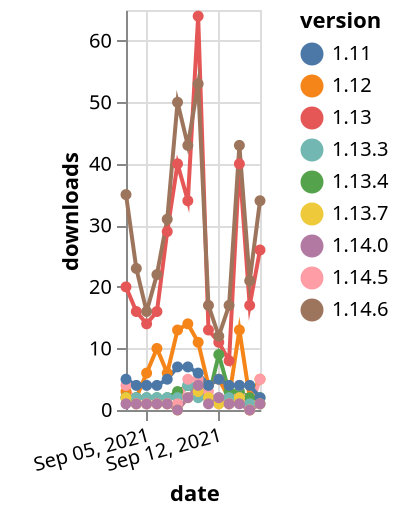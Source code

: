 {"$schema": "https://vega.github.io/schema/vega-lite/v5.json", "description": "A simple bar chart with embedded data.", "data": {"values": [{"date": "2021-09-03", "total": 15375, "delta": 3, "version": "1.12"}, {"date": "2021-09-04", "total": 15377, "delta": 2, "version": "1.12"}, {"date": "2021-09-05", "total": 15383, "delta": 6, "version": "1.12"}, {"date": "2021-09-06", "total": 15393, "delta": 10, "version": "1.12"}, {"date": "2021-09-07", "total": 15399, "delta": 6, "version": "1.12"}, {"date": "2021-09-08", "total": 15412, "delta": 13, "version": "1.12"}, {"date": "2021-09-09", "total": 15426, "delta": 14, "version": "1.12"}, {"date": "2021-09-10", "total": 15437, "delta": 11, "version": "1.12"}, {"date": "2021-09-11", "total": 15441, "delta": 4, "version": "1.12"}, {"date": "2021-09-12", "total": 15446, "delta": 5, "version": "1.12"}, {"date": "2021-09-13", "total": 15448, "delta": 2, "version": "1.12"}, {"date": "2021-09-14", "total": 15461, "delta": 13, "version": "1.12"}, {"date": "2021-09-15", "total": 15463, "delta": 2, "version": "1.12"}, {"date": "2021-09-16", "total": 15468, "delta": 5, "version": "1.12"}, {"date": "2021-09-03", "total": 6189, "delta": 2, "version": "1.13.4"}, {"date": "2021-09-04", "total": 6191, "delta": 2, "version": "1.13.4"}, {"date": "2021-09-05", "total": 6193, "delta": 2, "version": "1.13.4"}, {"date": "2021-09-06", "total": 6195, "delta": 2, "version": "1.13.4"}, {"date": "2021-09-07", "total": 6197, "delta": 2, "version": "1.13.4"}, {"date": "2021-09-08", "total": 6200, "delta": 3, "version": "1.13.4"}, {"date": "2021-09-09", "total": 6204, "delta": 4, "version": "1.13.4"}, {"date": "2021-09-10", "total": 6208, "delta": 4, "version": "1.13.4"}, {"date": "2021-09-11", "total": 6210, "delta": 2, "version": "1.13.4"}, {"date": "2021-09-12", "total": 6219, "delta": 9, "version": "1.13.4"}, {"date": "2021-09-13", "total": 6222, "delta": 3, "version": "1.13.4"}, {"date": "2021-09-14", "total": 6225, "delta": 3, "version": "1.13.4"}, {"date": "2021-09-15", "total": 6227, "delta": 2, "version": "1.13.4"}, {"date": "2021-09-16", "total": 6229, "delta": 2, "version": "1.13.4"}, {"date": "2021-09-03", "total": 3854, "delta": 2, "version": "1.13.3"}, {"date": "2021-09-04", "total": 3856, "delta": 2, "version": "1.13.3"}, {"date": "2021-09-05", "total": 3858, "delta": 2, "version": "1.13.3"}, {"date": "2021-09-06", "total": 3860, "delta": 2, "version": "1.13.3"}, {"date": "2021-09-07", "total": 3862, "delta": 2, "version": "1.13.3"}, {"date": "2021-09-08", "total": 3864, "delta": 2, "version": "1.13.3"}, {"date": "2021-09-09", "total": 3868, "delta": 4, "version": "1.13.3"}, {"date": "2021-09-10", "total": 3870, "delta": 2, "version": "1.13.3"}, {"date": "2021-09-11", "total": 3872, "delta": 2, "version": "1.13.3"}, {"date": "2021-09-12", "total": 3874, "delta": 2, "version": "1.13.3"}, {"date": "2021-09-13", "total": 3876, "delta": 2, "version": "1.13.3"}, {"date": "2021-09-14", "total": 3878, "delta": 2, "version": "1.13.3"}, {"date": "2021-09-15", "total": 3879, "delta": 1, "version": "1.13.3"}, {"date": "2021-09-16", "total": 3880, "delta": 1, "version": "1.13.3"}, {"date": "2021-09-03", "total": 4607, "delta": 4, "version": "1.14.5"}, {"date": "2021-09-04", "total": 4608, "delta": 1, "version": "1.14.5"}, {"date": "2021-09-05", "total": 4609, "delta": 1, "version": "1.14.5"}, {"date": "2021-09-06", "total": 4610, "delta": 1, "version": "1.14.5"}, {"date": "2021-09-07", "total": 4611, "delta": 1, "version": "1.14.5"}, {"date": "2021-09-08", "total": 4612, "delta": 1, "version": "1.14.5"}, {"date": "2021-09-09", "total": 4617, "delta": 5, "version": "1.14.5"}, {"date": "2021-09-10", "total": 4622, "delta": 5, "version": "1.14.5"}, {"date": "2021-09-11", "total": 4625, "delta": 3, "version": "1.14.5"}, {"date": "2021-09-12", "total": 4626, "delta": 1, "version": "1.14.5"}, {"date": "2021-09-13", "total": 4627, "delta": 1, "version": "1.14.5"}, {"date": "2021-09-14", "total": 4631, "delta": 4, "version": "1.14.5"}, {"date": "2021-09-15", "total": 4631, "delta": 0, "version": "1.14.5"}, {"date": "2021-09-16", "total": 4636, "delta": 5, "version": "1.14.5"}, {"date": "2021-09-03", "total": 6715, "delta": 5, "version": "1.11"}, {"date": "2021-09-04", "total": 6719, "delta": 4, "version": "1.11"}, {"date": "2021-09-05", "total": 6723, "delta": 4, "version": "1.11"}, {"date": "2021-09-06", "total": 6727, "delta": 4, "version": "1.11"}, {"date": "2021-09-07", "total": 6732, "delta": 5, "version": "1.11"}, {"date": "2021-09-08", "total": 6739, "delta": 7, "version": "1.11"}, {"date": "2021-09-09", "total": 6746, "delta": 7, "version": "1.11"}, {"date": "2021-09-10", "total": 6752, "delta": 6, "version": "1.11"}, {"date": "2021-09-11", "total": 6756, "delta": 4, "version": "1.11"}, {"date": "2021-09-12", "total": 6761, "delta": 5, "version": "1.11"}, {"date": "2021-09-13", "total": 6765, "delta": 4, "version": "1.11"}, {"date": "2021-09-14", "total": 6769, "delta": 4, "version": "1.11"}, {"date": "2021-09-15", "total": 6773, "delta": 4, "version": "1.11"}, {"date": "2021-09-16", "total": 6775, "delta": 2, "version": "1.11"}, {"date": "2021-09-03", "total": 2079, "delta": 2, "version": "1.13.7"}, {"date": "2021-09-04", "total": 2080, "delta": 1, "version": "1.13.7"}, {"date": "2021-09-05", "total": 2081, "delta": 1, "version": "1.13.7"}, {"date": "2021-09-06", "total": 2082, "delta": 1, "version": "1.13.7"}, {"date": "2021-09-07", "total": 2083, "delta": 1, "version": "1.13.7"}, {"date": "2021-09-08", "total": 2083, "delta": 0, "version": "1.13.7"}, {"date": "2021-09-09", "total": 2085, "delta": 2, "version": "1.13.7"}, {"date": "2021-09-10", "total": 2088, "delta": 3, "version": "1.13.7"}, {"date": "2021-09-11", "total": 2090, "delta": 2, "version": "1.13.7"}, {"date": "2021-09-12", "total": 2091, "delta": 1, "version": "1.13.7"}, {"date": "2021-09-13", "total": 2092, "delta": 1, "version": "1.13.7"}, {"date": "2021-09-14", "total": 2094, "delta": 2, "version": "1.13.7"}, {"date": "2021-09-15", "total": 2094, "delta": 0, "version": "1.13.7"}, {"date": "2021-09-16", "total": 2095, "delta": 1, "version": "1.13.7"}, {"date": "2021-09-03", "total": 20729, "delta": 20, "version": "1.13"}, {"date": "2021-09-04", "total": 20745, "delta": 16, "version": "1.13"}, {"date": "2021-09-05", "total": 20759, "delta": 14, "version": "1.13"}, {"date": "2021-09-06", "total": 20775, "delta": 16, "version": "1.13"}, {"date": "2021-09-07", "total": 20804, "delta": 29, "version": "1.13"}, {"date": "2021-09-08", "total": 20844, "delta": 40, "version": "1.13"}, {"date": "2021-09-09", "total": 20878, "delta": 34, "version": "1.13"}, {"date": "2021-09-10", "total": 20942, "delta": 64, "version": "1.13"}, {"date": "2021-09-11", "total": 20955, "delta": 13, "version": "1.13"}, {"date": "2021-09-12", "total": 20966, "delta": 11, "version": "1.13"}, {"date": "2021-09-13", "total": 20974, "delta": 8, "version": "1.13"}, {"date": "2021-09-14", "total": 21014, "delta": 40, "version": "1.13"}, {"date": "2021-09-15", "total": 21031, "delta": 17, "version": "1.13"}, {"date": "2021-09-16", "total": 21057, "delta": 26, "version": "1.13"}, {"date": "2021-09-03", "total": 2745, "delta": 1, "version": "1.14.0"}, {"date": "2021-09-04", "total": 2746, "delta": 1, "version": "1.14.0"}, {"date": "2021-09-05", "total": 2747, "delta": 1, "version": "1.14.0"}, {"date": "2021-09-06", "total": 2748, "delta": 1, "version": "1.14.0"}, {"date": "2021-09-07", "total": 2749, "delta": 1, "version": "1.14.0"}, {"date": "2021-09-08", "total": 2749, "delta": 0, "version": "1.14.0"}, {"date": "2021-09-09", "total": 2751, "delta": 2, "version": "1.14.0"}, {"date": "2021-09-10", "total": 2755, "delta": 4, "version": "1.14.0"}, {"date": "2021-09-11", "total": 2756, "delta": 1, "version": "1.14.0"}, {"date": "2021-09-12", "total": 2758, "delta": 2, "version": "1.14.0"}, {"date": "2021-09-13", "total": 2759, "delta": 1, "version": "1.14.0"}, {"date": "2021-09-14", "total": 2760, "delta": 1, "version": "1.14.0"}, {"date": "2021-09-15", "total": 2760, "delta": 0, "version": "1.14.0"}, {"date": "2021-09-16", "total": 2761, "delta": 1, "version": "1.14.0"}, {"date": "2021-09-03", "total": 16824, "delta": 35, "version": "1.14.6"}, {"date": "2021-09-04", "total": 16847, "delta": 23, "version": "1.14.6"}, {"date": "2021-09-05", "total": 16863, "delta": 16, "version": "1.14.6"}, {"date": "2021-09-06", "total": 16885, "delta": 22, "version": "1.14.6"}, {"date": "2021-09-07", "total": 16916, "delta": 31, "version": "1.14.6"}, {"date": "2021-09-08", "total": 16966, "delta": 50, "version": "1.14.6"}, {"date": "2021-09-09", "total": 17009, "delta": 43, "version": "1.14.6"}, {"date": "2021-09-10", "total": 17062, "delta": 53, "version": "1.14.6"}, {"date": "2021-09-11", "total": 17079, "delta": 17, "version": "1.14.6"}, {"date": "2021-09-12", "total": 17091, "delta": 12, "version": "1.14.6"}, {"date": "2021-09-13", "total": 17108, "delta": 17, "version": "1.14.6"}, {"date": "2021-09-14", "total": 17151, "delta": 43, "version": "1.14.6"}, {"date": "2021-09-15", "total": 17172, "delta": 21, "version": "1.14.6"}, {"date": "2021-09-16", "total": 17206, "delta": 34, "version": "1.14.6"}]}, "width": "container", "mark": {"type": "line", "point": {"filled": true}}, "encoding": {"x": {"field": "date", "type": "temporal", "timeUnit": "yearmonthdate", "title": "date", "axis": {"labelAngle": -15}}, "y": {"field": "delta", "type": "quantitative", "title": "downloads"}, "color": {"field": "version", "type": "nominal"}, "tooltip": {"field": "delta"}}}